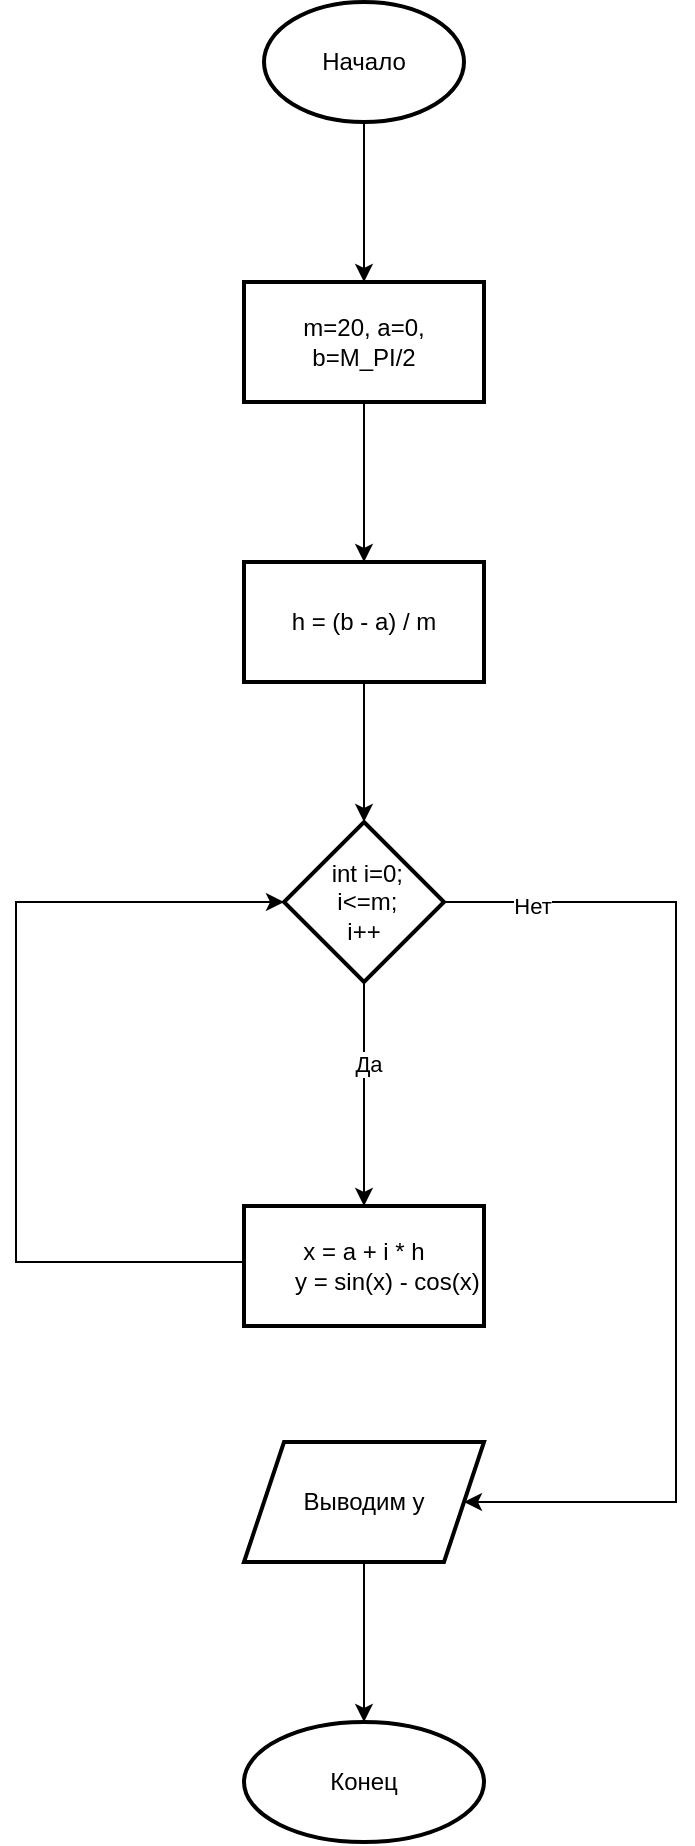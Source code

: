 <mxfile version="20.3.0" type="device"><diagram id="VRqkegr2QoiHEYIYhzLu" name="Страница 1"><mxGraphModel dx="618" dy="764" grid="1" gridSize="10" guides="1" tooltips="1" connect="1" arrows="1" fold="1" page="1" pageScale="1" pageWidth="827" pageHeight="1169" math="0" shadow="0"><root><mxCell id="0"/><mxCell id="1" parent="0"/><mxCell id="Zk3VwMC0tRVYkpLBZCaT-3" value="" style="edgeStyle=orthogonalEdgeStyle;rounded=0;orthogonalLoop=1;jettySize=auto;html=1;" edge="1" parent="1" source="Zk3VwMC0tRVYkpLBZCaT-1" target="Zk3VwMC0tRVYkpLBZCaT-2"><mxGeometry relative="1" as="geometry"/></mxCell><mxCell id="Zk3VwMC0tRVYkpLBZCaT-1" value="Начало" style="strokeWidth=2;html=1;shape=mxgraph.flowchart.start_1;whiteSpace=wrap;" vertex="1" parent="1"><mxGeometry x="364" y="40" width="100" height="60" as="geometry"/></mxCell><mxCell id="Zk3VwMC0tRVYkpLBZCaT-5" value="" style="edgeStyle=orthogonalEdgeStyle;rounded=0;orthogonalLoop=1;jettySize=auto;html=1;" edge="1" parent="1" source="Zk3VwMC0tRVYkpLBZCaT-2" target="Zk3VwMC0tRVYkpLBZCaT-4"><mxGeometry relative="1" as="geometry"/></mxCell><mxCell id="Zk3VwMC0tRVYkpLBZCaT-2" value="m=20, a=0, &lt;br&gt;b=M_PI/2" style="whiteSpace=wrap;html=1;strokeWidth=2;" vertex="1" parent="1"><mxGeometry x="354" y="180" width="120" height="60" as="geometry"/></mxCell><mxCell id="Zk3VwMC0tRVYkpLBZCaT-7" value="" style="edgeStyle=orthogonalEdgeStyle;rounded=0;orthogonalLoop=1;jettySize=auto;html=1;" edge="1" parent="1" source="Zk3VwMC0tRVYkpLBZCaT-4" target="Zk3VwMC0tRVYkpLBZCaT-6"><mxGeometry relative="1" as="geometry"/></mxCell><mxCell id="Zk3VwMC0tRVYkpLBZCaT-4" value="h = (b - a) / m" style="whiteSpace=wrap;html=1;strokeWidth=2;" vertex="1" parent="1"><mxGeometry x="354" y="320" width="120" height="60" as="geometry"/></mxCell><mxCell id="Zk3VwMC0tRVYkpLBZCaT-9" value="" style="edgeStyle=orthogonalEdgeStyle;rounded=0;orthogonalLoop=1;jettySize=auto;html=1;" edge="1" parent="1" source="Zk3VwMC0tRVYkpLBZCaT-6" target="Zk3VwMC0tRVYkpLBZCaT-8"><mxGeometry relative="1" as="geometry"/></mxCell><mxCell id="Zk3VwMC0tRVYkpLBZCaT-19" value="Да" style="edgeLabel;html=1;align=center;verticalAlign=middle;resizable=0;points=[];" vertex="1" connectable="0" parent="Zk3VwMC0tRVYkpLBZCaT-9"><mxGeometry x="-0.254" y="2" relative="1" as="geometry"><mxPoint y="-1" as="offset"/></mxGeometry></mxCell><mxCell id="Zk3VwMC0tRVYkpLBZCaT-17" value="" style="edgeStyle=orthogonalEdgeStyle;rounded=0;orthogonalLoop=1;jettySize=auto;html=1;entryX=1;entryY=0.5;entryDx=0;entryDy=0;" edge="1" parent="1" source="Zk3VwMC0tRVYkpLBZCaT-6" target="Zk3VwMC0tRVYkpLBZCaT-10"><mxGeometry relative="1" as="geometry"><mxPoint x="480" y="790" as="targetPoint"/><Array as="points"><mxPoint x="570" y="490"/><mxPoint x="570" y="790"/></Array></mxGeometry></mxCell><mxCell id="Zk3VwMC0tRVYkpLBZCaT-18" value="Нет" style="edgeLabel;html=1;align=center;verticalAlign=middle;resizable=0;points=[];" vertex="1" connectable="0" parent="Zk3VwMC0tRVYkpLBZCaT-17"><mxGeometry x="-0.831" y="-2" relative="1" as="geometry"><mxPoint as="offset"/></mxGeometry></mxCell><mxCell id="Zk3VwMC0tRVYkpLBZCaT-6" value="&amp;nbsp;int i=0;&lt;br&gt;&amp;nbsp;i&amp;lt;=m; &lt;br&gt;i++" style="rhombus;whiteSpace=wrap;html=1;strokeWidth=2;" vertex="1" parent="1"><mxGeometry x="374" y="450" width="80" height="80" as="geometry"/></mxCell><mxCell id="Zk3VwMC0tRVYkpLBZCaT-15" value="" style="edgeStyle=orthogonalEdgeStyle;rounded=0;orthogonalLoop=1;jettySize=auto;html=1;entryX=0;entryY=0.5;entryDx=0;entryDy=0;exitX=0;exitY=0.5;exitDx=0;exitDy=0;" edge="1" parent="1" source="Zk3VwMC0tRVYkpLBZCaT-8" target="Zk3VwMC0tRVYkpLBZCaT-6"><mxGeometry relative="1" as="geometry"><mxPoint x="340" y="480" as="targetPoint"/><Array as="points"><mxPoint x="354" y="670"/><mxPoint x="240" y="670"/><mxPoint x="240" y="490"/></Array></mxGeometry></mxCell><mxCell id="Zk3VwMC0tRVYkpLBZCaT-8" value="&lt;div&gt;x = a + i * h&lt;/div&gt;&lt;div&gt;&amp;nbsp; &amp;nbsp; &amp;nbsp; &amp;nbsp;y = sin(x) - cos(x)&lt;/div&gt;" style="whiteSpace=wrap;html=1;strokeWidth=2;" vertex="1" parent="1"><mxGeometry x="354" y="642" width="120" height="60" as="geometry"/></mxCell><mxCell id="Zk3VwMC0tRVYkpLBZCaT-13" value="" style="edgeStyle=orthogonalEdgeStyle;rounded=0;orthogonalLoop=1;jettySize=auto;html=1;" edge="1" parent="1" source="Zk3VwMC0tRVYkpLBZCaT-10" target="Zk3VwMC0tRVYkpLBZCaT-12"><mxGeometry relative="1" as="geometry"/></mxCell><mxCell id="Zk3VwMC0tRVYkpLBZCaT-10" value="Выводим у" style="shape=parallelogram;perimeter=parallelogramPerimeter;whiteSpace=wrap;html=1;fixedSize=1;strokeWidth=2;" vertex="1" parent="1"><mxGeometry x="354" y="760" width="120" height="60" as="geometry"/></mxCell><mxCell id="Zk3VwMC0tRVYkpLBZCaT-12" value="Конец" style="ellipse;whiteSpace=wrap;html=1;strokeWidth=2;" vertex="1" parent="1"><mxGeometry x="354" y="900" width="120" height="60" as="geometry"/></mxCell></root></mxGraphModel></diagram></mxfile>